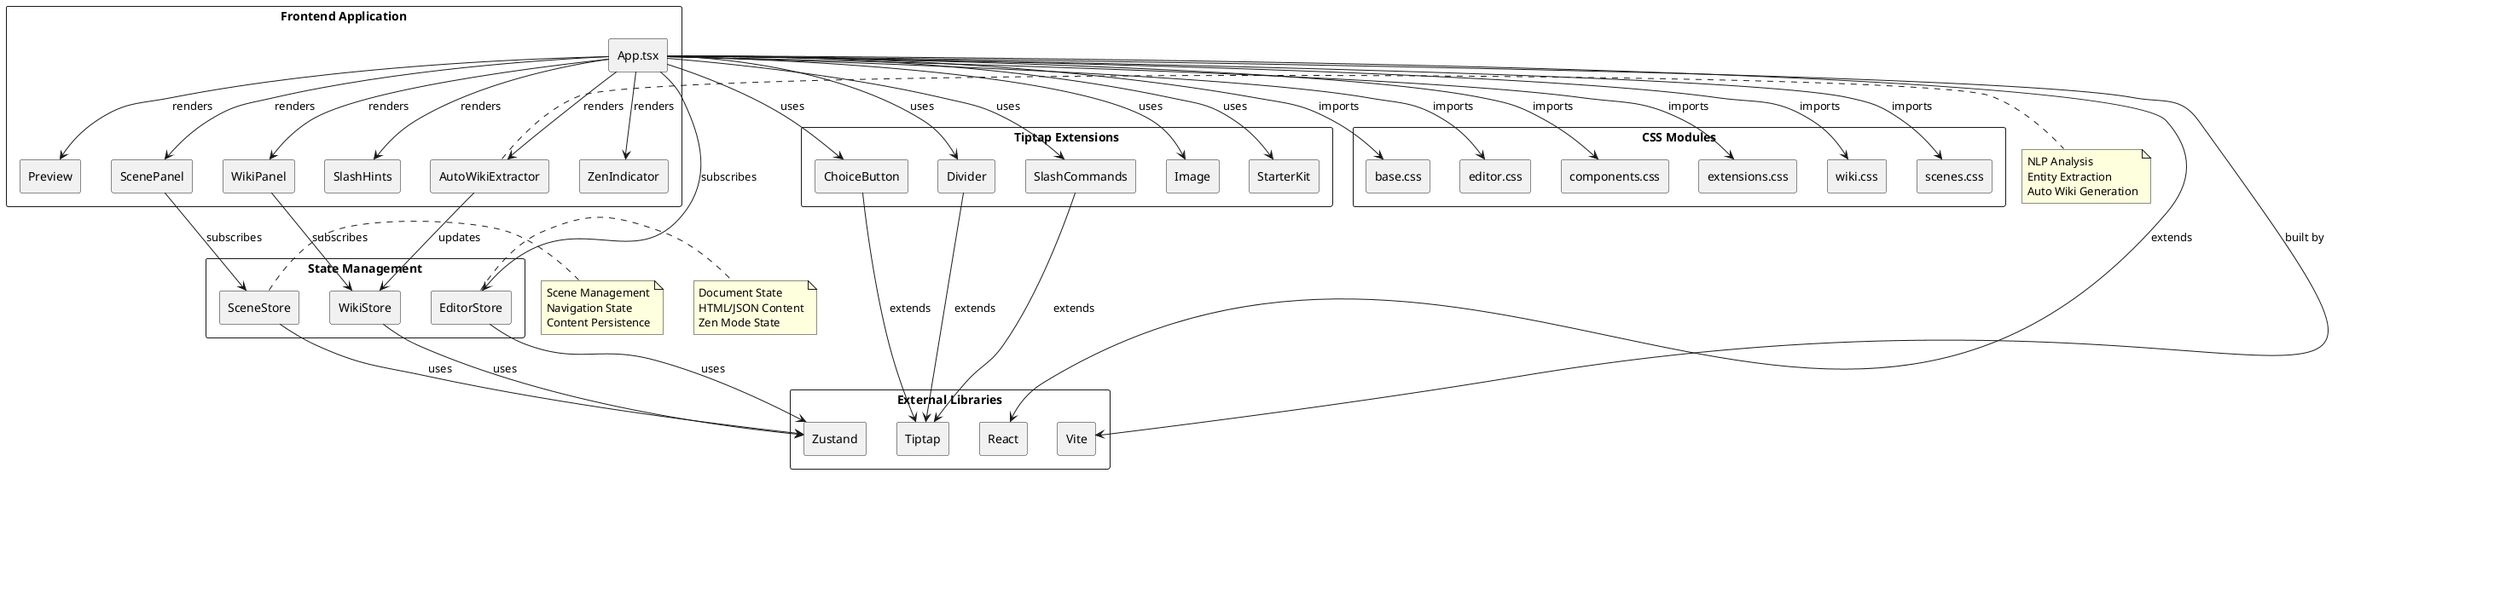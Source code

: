 @startuml NarrativeGenEditor-ComponentDiagram
skinparam componentStyle rectangle
skinparam packageStyle rectangle

package "Frontend Application" {
  component [App.tsx] as App
  component [ZenIndicator] as Zen
  component [Preview] as Preview
  component [ScenePanel] as Scenes
  component [WikiPanel] as Wiki
  component [AutoWikiExtractor] as Extractor
  component [SlashHints] as Hints
}

package "Tiptap Extensions" {
  component [ChoiceButton] as Choice
  component [Divider] as Div
  component [SlashCommands] as Slash
  component [Image] as Img
  component [StarterKit] as Starter
}

package "State Management" {
  component [EditorStore] as EditorState
  component [SceneStore] as SceneState
  component [WikiStore] as WikiState
}

package "CSS Modules" {
  component [base.css] as BaseCSS
  component [editor.css] as EditorCSS
  component [components.css] as ComponentCSS
  component [extensions.css] as ExtensionCSS
  component [wiki.css] as WikiCSS
  component [scenes.css] as SceneCSS
}

package "External Libraries" {
  component [React] as React
  component [Tiptap] as Tiptap
  component [Zustand] as Zustand
  component [Vite] as Vite
}

' Main App connections
App --> Zen : renders
App --> Preview : renders
App --> Scenes : renders
App --> Wiki : renders
App --> Extractor : renders
App --> Hints : renders

' Extension connections
App --> Choice : uses
App --> Div : uses
App --> Slash : uses
App --> Img : uses
App --> Starter : uses

' State connections
App --> EditorState : subscribes
Scenes --> SceneState : subscribes
Wiki --> WikiState : subscribes
Extractor --> WikiState : updates

' CSS connections
App --> BaseCSS : imports
App --> EditorCSS : imports
App --> ComponentCSS : imports
App --> ExtensionCSS : imports
App --> WikiCSS : imports
App --> SceneCSS : imports

' External library connections
App --> React : extends
Choice --> Tiptap : extends
Div --> Tiptap : extends
Slash --> Tiptap : extends
EditorState --> Zustand : uses
SceneState --> Zustand : uses
WikiState --> Zustand : uses
App --> Vite : built by

' Data flow
note right of Extractor
  NLP Analysis
  Entity Extraction
  Auto Wiki Generation
end note

note right of EditorState
  Document State
  HTML/JSON Content
  Zen Mode State
end note

note right of SceneState
  Scene Management
  Navigation State
  Content Persistence
end note

@enduml
